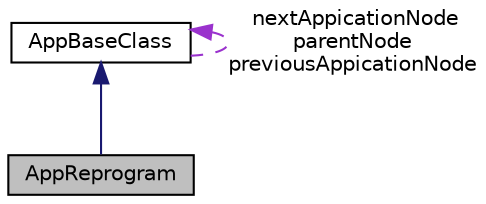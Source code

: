 digraph "AppReprogram"
{
 // LATEX_PDF_SIZE
  edge [fontname="Helvetica",fontsize="10",labelfontname="Helvetica",labelfontsize="10"];
  node [fontname="Helvetica",fontsize="10",shape=record];
  Node1 [label="AppReprogram",height=0.2,width=0.4,color="black", fillcolor="grey75", style="filled", fontcolor="black",tooltip=" "];
  Node2 -> Node1 [dir="back",color="midnightblue",fontsize="10",style="solid",fontname="Helvetica"];
  Node2 [label="AppBaseClass",height=0.2,width=0.4,color="black", fillcolor="white", style="filled",URL="$class_app_base_class.html",tooltip=" "];
  Node2 -> Node2 [dir="back",color="darkorchid3",fontsize="10",style="dashed",label=" nextAppicationNode\nparentNode\npreviousAppicationNode" ,fontname="Helvetica"];
}
